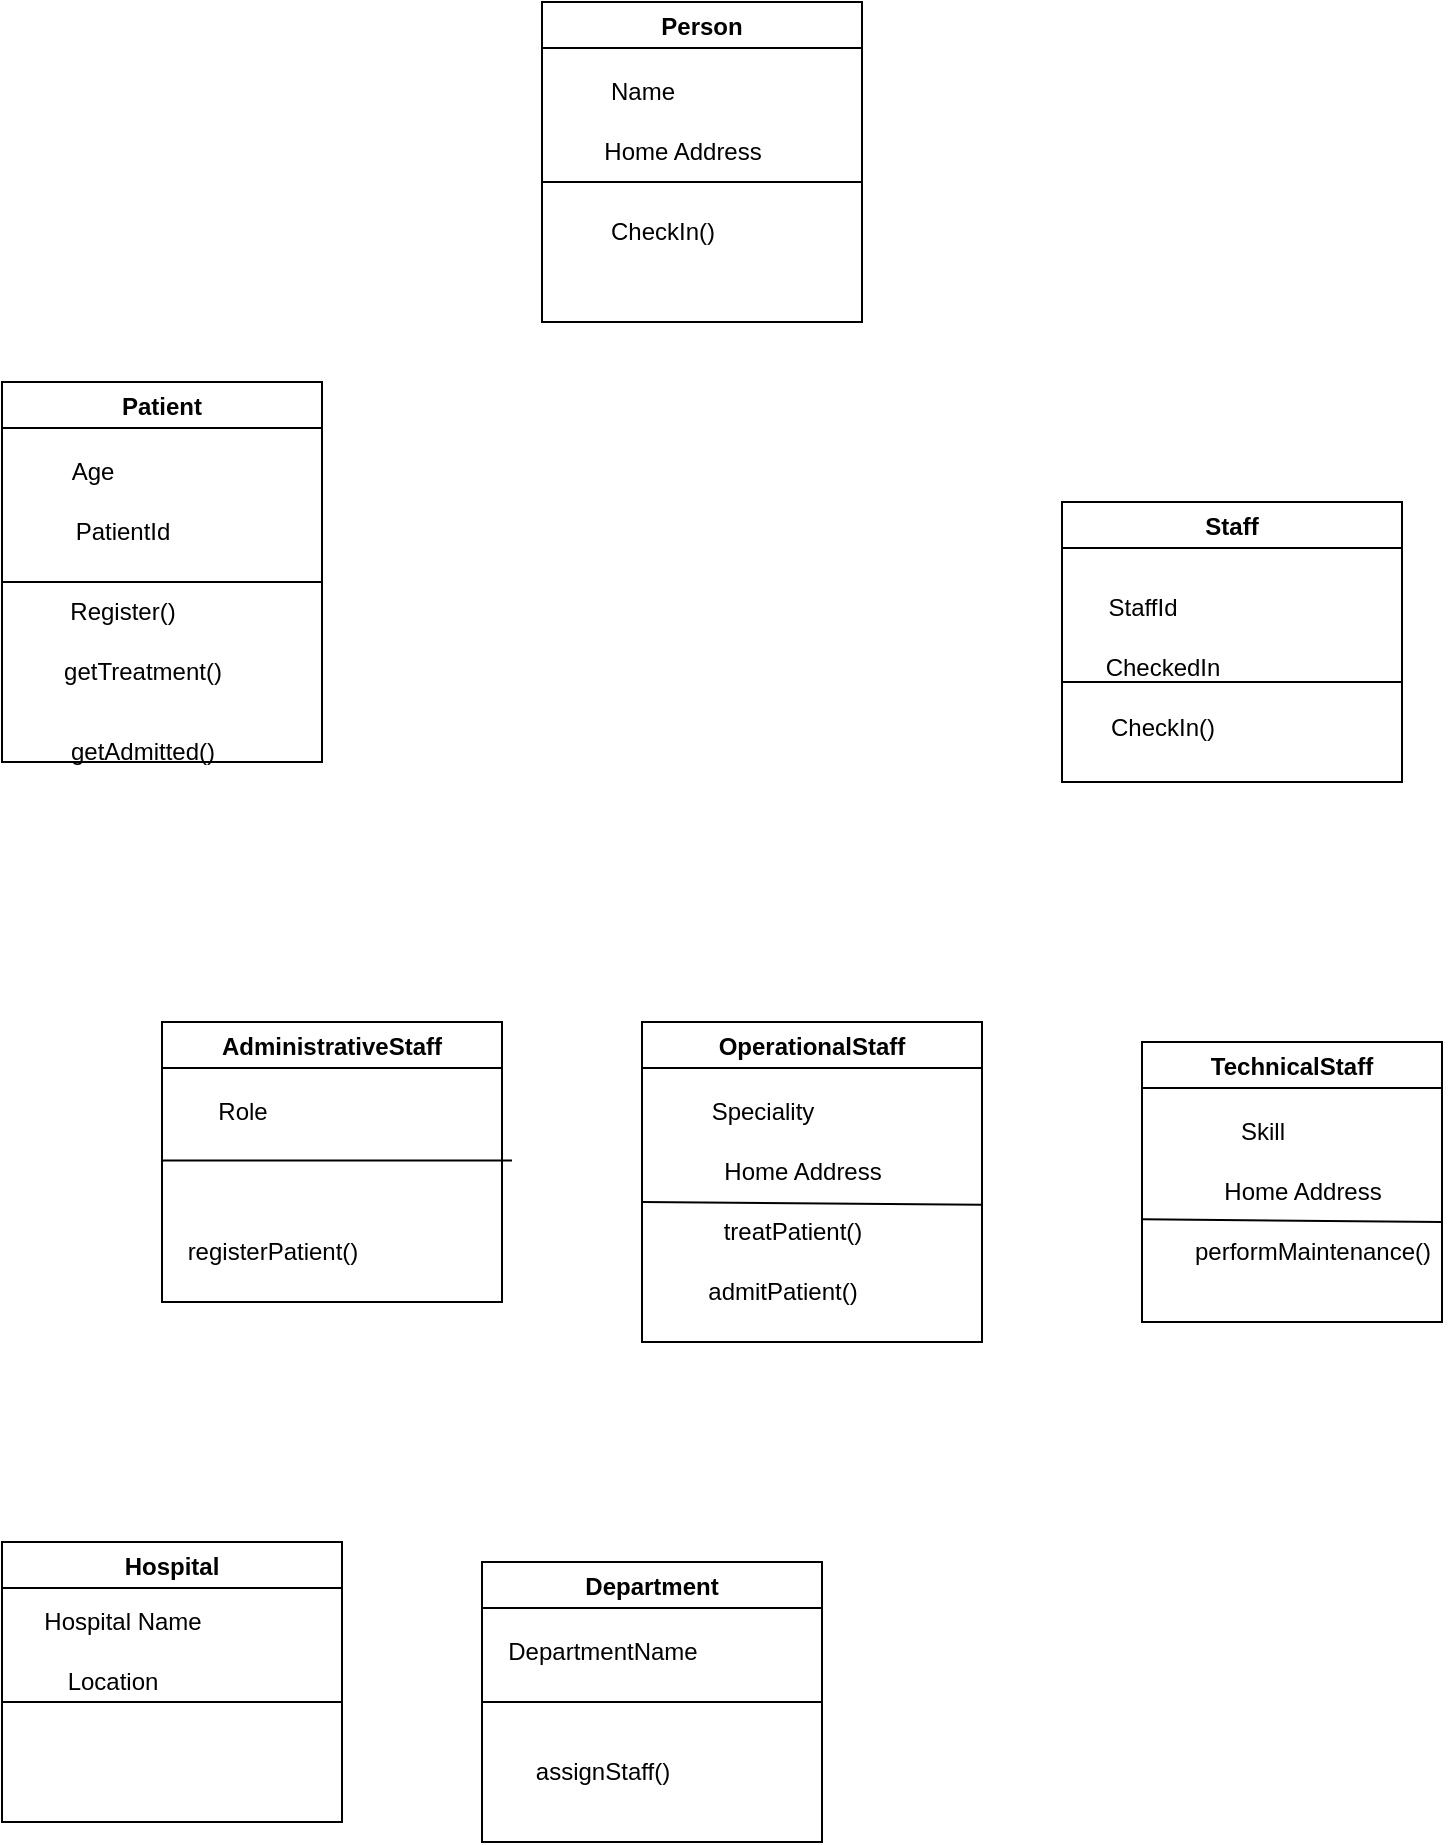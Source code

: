 <mxfile>
    <diagram id="BEJ2qcMkGHiwYAIrVTsQ" name="Page-1">
        <mxGraphModel dx="1160" dy="1648" grid="1" gridSize="10" guides="1" tooltips="1" connect="1" arrows="1" fold="1" page="1" pageScale="1" pageWidth="850" pageHeight="1100" math="0" shadow="0">
            <root>
                <mxCell id="0"/>
                <mxCell id="1" parent="0"/>
                <mxCell id="6" value="Hospital" style="swimlane;" vertex="1" parent="1">
                    <mxGeometry x="30" y="-90" width="170" height="140" as="geometry"/>
                </mxCell>
                <mxCell id="8" value="Hospital Name" style="text;html=1;align=center;verticalAlign=middle;resizable=0;points=[];autosize=1;strokeColor=none;fillColor=none;" vertex="1" parent="6">
                    <mxGeometry x="10" y="25" width="100" height="30" as="geometry"/>
                </mxCell>
                <mxCell id="9" value="Location" style="text;html=1;align=center;verticalAlign=middle;resizable=0;points=[];autosize=1;strokeColor=none;fillColor=none;" vertex="1" parent="6">
                    <mxGeometry x="20" y="55" width="70" height="30" as="geometry"/>
                </mxCell>
                <mxCell id="55" value="" style="endArrow=none;html=1;exitX=0;exitY=0.5;exitDx=0;exitDy=0;" edge="1" parent="6">
                    <mxGeometry width="50" height="50" relative="1" as="geometry">
                        <mxPoint y="80" as="sourcePoint"/>
                        <mxPoint x="170" y="80" as="targetPoint"/>
                    </mxGeometry>
                </mxCell>
                <mxCell id="10" value="Person" style="swimlane;" vertex="1" parent="1">
                    <mxGeometry x="300" y="-860" width="160" height="160" as="geometry"/>
                </mxCell>
                <mxCell id="11" value="Name" style="text;html=1;align=center;verticalAlign=middle;resizable=0;points=[];autosize=1;strokeColor=none;fillColor=none;" vertex="1" parent="10">
                    <mxGeometry x="20" y="30" width="60" height="30" as="geometry"/>
                </mxCell>
                <mxCell id="12" value="Home Address" style="text;html=1;align=center;verticalAlign=middle;resizable=0;points=[];autosize=1;strokeColor=none;fillColor=none;" vertex="1" parent="10">
                    <mxGeometry x="20" y="60" width="100" height="30" as="geometry"/>
                </mxCell>
                <mxCell id="38" value="CheckIn()" style="text;html=1;align=center;verticalAlign=middle;resizable=0;points=[];autosize=1;strokeColor=none;fillColor=none;" vertex="1" parent="10">
                    <mxGeometry x="20" y="100" width="80" height="30" as="geometry"/>
                </mxCell>
                <mxCell id="49" value="" style="endArrow=none;html=1;exitX=0;exitY=0.5;exitDx=0;exitDy=0;entryX=1;entryY=0.5;entryDx=0;entryDy=0;" edge="1" parent="10">
                    <mxGeometry width="50" height="50" relative="1" as="geometry">
                        <mxPoint y="90" as="sourcePoint"/>
                        <mxPoint x="160" y="90" as="targetPoint"/>
                    </mxGeometry>
                </mxCell>
                <mxCell id="13" value="Patient" style="swimlane;" vertex="1" parent="1">
                    <mxGeometry x="30" y="-670" width="160" height="190" as="geometry"/>
                </mxCell>
                <mxCell id="14" value="Age" style="text;html=1;align=center;verticalAlign=middle;resizable=0;points=[];autosize=1;strokeColor=none;fillColor=none;" vertex="1" parent="13">
                    <mxGeometry x="25" y="30" width="40" height="30" as="geometry"/>
                </mxCell>
                <mxCell id="15" value="PatientId" style="text;html=1;align=center;verticalAlign=middle;resizable=0;points=[];autosize=1;strokeColor=none;fillColor=none;" vertex="1" parent="13">
                    <mxGeometry x="25" y="60" width="70" height="30" as="geometry"/>
                </mxCell>
                <mxCell id="39" value="Register()" style="text;html=1;align=center;verticalAlign=middle;resizable=0;points=[];autosize=1;strokeColor=none;fillColor=none;" vertex="1" parent="13">
                    <mxGeometry x="20" y="100" width="80" height="30" as="geometry"/>
                </mxCell>
                <mxCell id="45" value="getTreatment()" style="text;html=1;align=center;verticalAlign=middle;resizable=0;points=[];autosize=1;strokeColor=none;fillColor=none;" vertex="1" parent="13">
                    <mxGeometry x="20" y="130" width="100" height="30" as="geometry"/>
                </mxCell>
                <mxCell id="46" value="getAdmitted()" style="text;html=1;align=center;verticalAlign=middle;resizable=0;points=[];autosize=1;strokeColor=none;fillColor=none;" vertex="1" parent="13">
                    <mxGeometry x="20" y="170" width="100" height="30" as="geometry"/>
                </mxCell>
                <mxCell id="59" value="" style="endArrow=none;html=1;exitX=0;exitY=0.5;exitDx=0;exitDy=0;" edge="1" parent="13">
                    <mxGeometry width="50" height="50" relative="1" as="geometry">
                        <mxPoint y="100" as="sourcePoint"/>
                        <mxPoint x="160" y="100" as="targetPoint"/>
                    </mxGeometry>
                </mxCell>
                <mxCell id="17" value="Staff" style="swimlane;" vertex="1" parent="1">
                    <mxGeometry x="560" y="-610" width="170" height="140" as="geometry"/>
                </mxCell>
                <mxCell id="20" value="StaffId" style="text;html=1;align=center;verticalAlign=middle;resizable=0;points=[];autosize=1;strokeColor=none;fillColor=none;" vertex="1" parent="17">
                    <mxGeometry x="10" y="38" width="60" height="30" as="geometry"/>
                </mxCell>
                <mxCell id="21" value="CheckedIn" style="text;html=1;align=center;verticalAlign=middle;resizable=0;points=[];autosize=1;strokeColor=none;fillColor=none;" vertex="1" parent="17">
                    <mxGeometry x="10" y="68" width="80" height="30" as="geometry"/>
                </mxCell>
                <mxCell id="40" value="CheckIn()" style="text;html=1;align=center;verticalAlign=middle;resizable=0;points=[];autosize=1;strokeColor=none;fillColor=none;" vertex="1" parent="17">
                    <mxGeometry x="10" y="98" width="80" height="30" as="geometry"/>
                </mxCell>
                <mxCell id="56" value="" style="endArrow=none;html=1;exitX=0;exitY=0.5;exitDx=0;exitDy=0;" edge="1" parent="17">
                    <mxGeometry width="50" height="50" relative="1" as="geometry">
                        <mxPoint y="90" as="sourcePoint"/>
                        <mxPoint x="170" y="90" as="targetPoint"/>
                    </mxGeometry>
                </mxCell>
                <mxCell id="22" value="AdministrativeStaff" style="swimlane;" vertex="1" parent="1">
                    <mxGeometry x="110" y="-350" width="170" height="140" as="geometry"/>
                </mxCell>
                <mxCell id="23" value="Role" style="text;html=1;align=center;verticalAlign=middle;resizable=0;points=[];autosize=1;strokeColor=none;fillColor=none;" vertex="1" parent="22">
                    <mxGeometry x="15" y="30" width="50" height="30" as="geometry"/>
                </mxCell>
                <mxCell id="41" value="registerPatient()" style="text;html=1;align=center;verticalAlign=middle;resizable=0;points=[];autosize=1;strokeColor=none;fillColor=none;" vertex="1" parent="22">
                    <mxGeometry y="100" width="110" height="30" as="geometry"/>
                </mxCell>
                <mxCell id="57" value="" style="endArrow=none;html=1;exitX=0;exitY=0.5;exitDx=0;exitDy=0;" edge="1" parent="22">
                    <mxGeometry width="50" height="50" relative="1" as="geometry">
                        <mxPoint y="69.29" as="sourcePoint"/>
                        <mxPoint x="175" y="69.29" as="targetPoint"/>
                    </mxGeometry>
                </mxCell>
                <mxCell id="25" value="OperationalStaff" style="swimlane;" vertex="1" parent="1">
                    <mxGeometry x="350" y="-350" width="170" height="160" as="geometry"/>
                </mxCell>
                <mxCell id="26" value="Speciality" style="text;html=1;align=center;verticalAlign=middle;resizable=0;points=[];autosize=1;strokeColor=none;fillColor=none;" vertex="1" parent="25">
                    <mxGeometry x="25" y="30" width="70" height="30" as="geometry"/>
                </mxCell>
                <mxCell id="27" value="Home Address" style="text;html=1;align=center;verticalAlign=middle;resizable=0;points=[];autosize=1;strokeColor=none;fillColor=none;" vertex="1" parent="25">
                    <mxGeometry x="30" y="60" width="100" height="30" as="geometry"/>
                </mxCell>
                <mxCell id="42" value="treatPatient()" style="text;html=1;align=center;verticalAlign=middle;resizable=0;points=[];autosize=1;strokeColor=none;fillColor=none;" vertex="1" parent="25">
                    <mxGeometry x="30" y="90" width="90" height="30" as="geometry"/>
                </mxCell>
                <mxCell id="62" value="" style="endArrow=none;html=1;exitX=0;exitY=0.5;exitDx=0;exitDy=0;" edge="1" parent="25">
                    <mxGeometry width="50" height="50" relative="1" as="geometry">
                        <mxPoint y="90.0" as="sourcePoint"/>
                        <mxPoint x="170" y="91.33" as="targetPoint"/>
                    </mxGeometry>
                </mxCell>
                <mxCell id="43" value="admitPatient()" style="text;html=1;align=center;verticalAlign=middle;resizable=0;points=[];autosize=1;strokeColor=none;fillColor=none;" vertex="1" parent="25">
                    <mxGeometry x="20" y="120" width="100" height="30" as="geometry"/>
                </mxCell>
                <mxCell id="31" value="TechnicalStaff" style="swimlane;" vertex="1" parent="1">
                    <mxGeometry x="600" y="-340" width="150" height="140" as="geometry"/>
                </mxCell>
                <mxCell id="32" value="Skill" style="text;html=1;align=center;verticalAlign=middle;resizable=0;points=[];autosize=1;strokeColor=none;fillColor=none;" vertex="1" parent="31">
                    <mxGeometry x="35" y="30" width="50" height="30" as="geometry"/>
                </mxCell>
                <mxCell id="33" value="Home Address" style="text;html=1;align=center;verticalAlign=middle;resizable=0;points=[];autosize=1;strokeColor=none;fillColor=none;" vertex="1" parent="31">
                    <mxGeometry x="30" y="60" width="100" height="30" as="geometry"/>
                </mxCell>
                <mxCell id="47" value="performMaintenance()" style="text;html=1;align=center;verticalAlign=middle;resizable=0;points=[];autosize=1;strokeColor=none;fillColor=none;" vertex="1" parent="31">
                    <mxGeometry x="15" y="90" width="140" height="30" as="geometry"/>
                </mxCell>
                <mxCell id="60" value="" style="endArrow=none;html=1;exitX=0;exitY=0.5;exitDx=0;exitDy=0;" edge="1" parent="31">
                    <mxGeometry width="50" height="50" relative="1" as="geometry">
                        <mxPoint y="88.67" as="sourcePoint"/>
                        <mxPoint x="150" y="90" as="targetPoint"/>
                    </mxGeometry>
                </mxCell>
                <mxCell id="34" value="Department" style="swimlane;" vertex="1" parent="1">
                    <mxGeometry x="270" y="-80" width="170" height="140" as="geometry"/>
                </mxCell>
                <mxCell id="35" value="DepartmentName" style="text;html=1;align=center;verticalAlign=middle;resizable=0;points=[];autosize=1;strokeColor=none;fillColor=none;" vertex="1" parent="34">
                    <mxGeometry y="30" width="120" height="30" as="geometry"/>
                </mxCell>
                <mxCell id="50" value="assignStaff()" style="text;html=1;align=center;verticalAlign=middle;resizable=0;points=[];autosize=1;strokeColor=none;fillColor=none;" vertex="1" parent="34">
                    <mxGeometry x="15" y="90" width="90" height="30" as="geometry"/>
                </mxCell>
                <mxCell id="61" value="" style="endArrow=none;html=1;exitX=0;exitY=0.5;exitDx=0;exitDy=0;entryX=1;entryY=0.5;entryDx=0;entryDy=0;" edge="1" parent="1" source="34" target="34">
                    <mxGeometry width="50" height="50" relative="1" as="geometry">
                        <mxPoint x="230" y="9.33" as="sourcePoint"/>
                        <mxPoint x="400" y="10.66" as="targetPoint"/>
                    </mxGeometry>
                </mxCell>
            </root>
        </mxGraphModel>
    </diagram>
</mxfile>